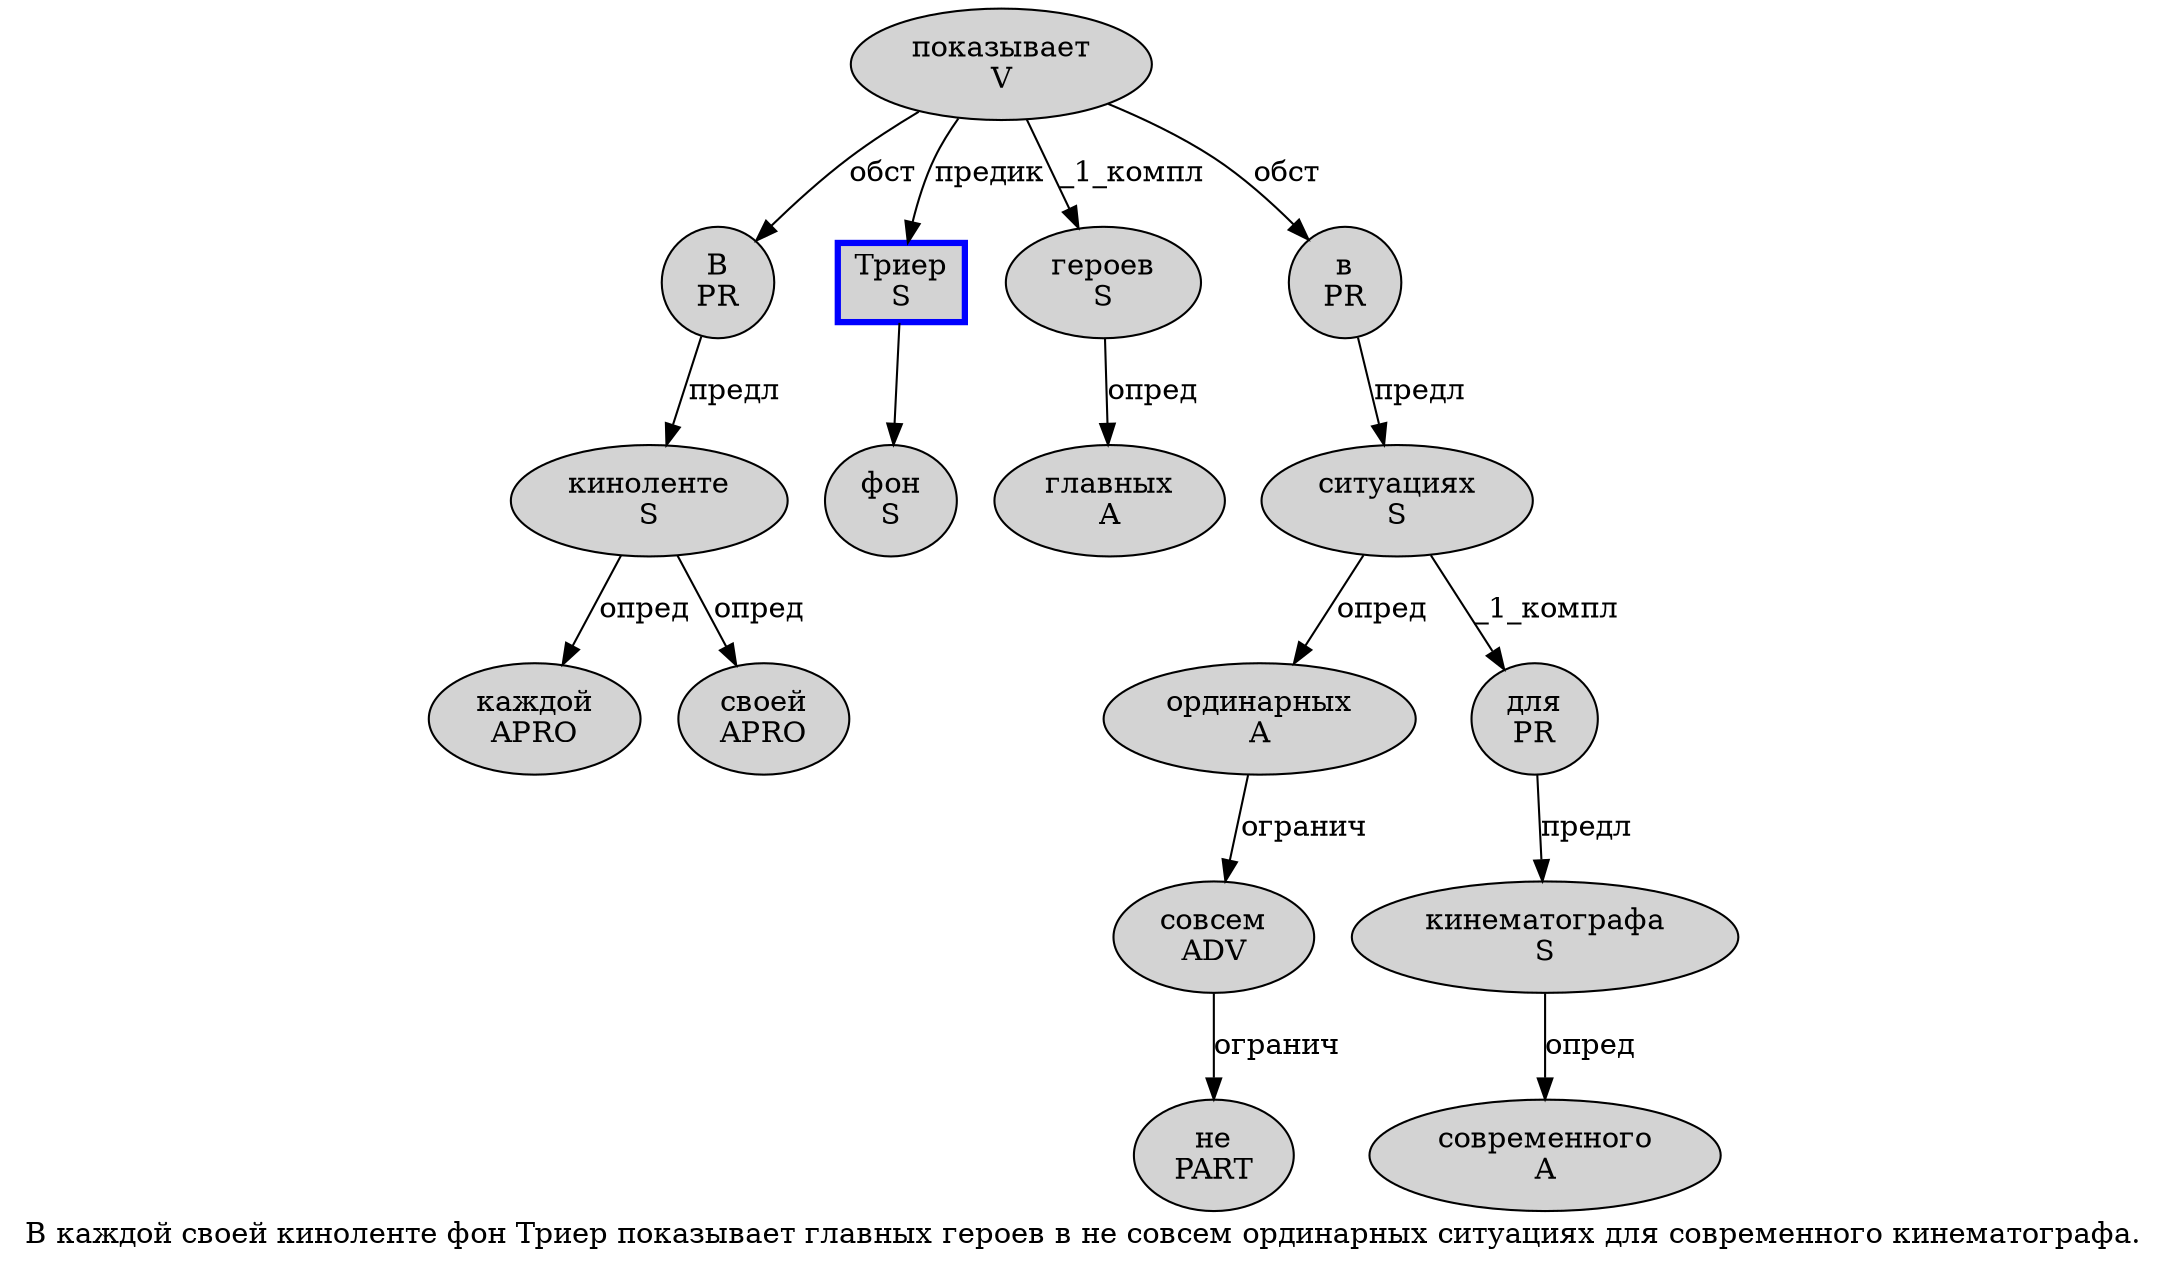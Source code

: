 digraph SENTENCE_640 {
	graph [label="В каждой своей киноленте фон Триер показывает главных героев в не совсем ординарных ситуациях для современного кинематографа."]
	node [style=filled]
		0 [label="В
PR" color="" fillcolor=lightgray penwidth=1 shape=ellipse]
		1 [label="каждой
APRO" color="" fillcolor=lightgray penwidth=1 shape=ellipse]
		2 [label="своей
APRO" color="" fillcolor=lightgray penwidth=1 shape=ellipse]
		3 [label="киноленте
S" color="" fillcolor=lightgray penwidth=1 shape=ellipse]
		4 [label="фон
S" color="" fillcolor=lightgray penwidth=1 shape=ellipse]
		5 [label="Триер
S" color=blue fillcolor=lightgray penwidth=3 shape=box]
		6 [label="показывает
V" color="" fillcolor=lightgray penwidth=1 shape=ellipse]
		7 [label="главных
A" color="" fillcolor=lightgray penwidth=1 shape=ellipse]
		8 [label="героев
S" color="" fillcolor=lightgray penwidth=1 shape=ellipse]
		9 [label="в
PR" color="" fillcolor=lightgray penwidth=1 shape=ellipse]
		10 [label="не
PART" color="" fillcolor=lightgray penwidth=1 shape=ellipse]
		11 [label="совсем
ADV" color="" fillcolor=lightgray penwidth=1 shape=ellipse]
		12 [label="ординарных
A" color="" fillcolor=lightgray penwidth=1 shape=ellipse]
		13 [label="ситуациях
S" color="" fillcolor=lightgray penwidth=1 shape=ellipse]
		14 [label="для
PR" color="" fillcolor=lightgray penwidth=1 shape=ellipse]
		15 [label="современного
A" color="" fillcolor=lightgray penwidth=1 shape=ellipse]
		16 [label="кинематографа
S" color="" fillcolor=lightgray penwidth=1 shape=ellipse]
			0 -> 3 [label="предл"]
			13 -> 12 [label="опред"]
			13 -> 14 [label="_1_компл"]
			5 -> 4
			3 -> 1 [label="опред"]
			3 -> 2 [label="опред"]
			12 -> 11 [label="огранич"]
			16 -> 15 [label="опред"]
			11 -> 10 [label="огранич"]
			8 -> 7 [label="опред"]
			14 -> 16 [label="предл"]
			6 -> 0 [label="обст"]
			6 -> 5 [label="предик"]
			6 -> 8 [label="_1_компл"]
			6 -> 9 [label="обст"]
			9 -> 13 [label="предл"]
}